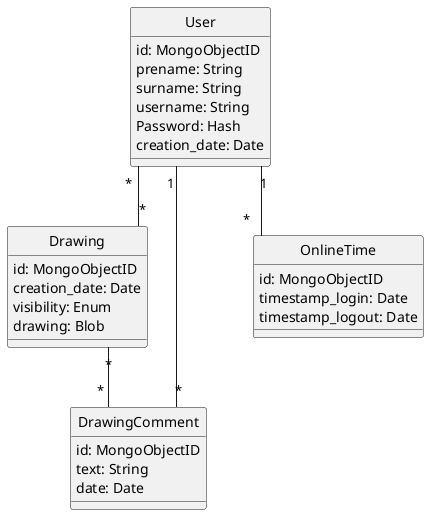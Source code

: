 @startuml


hide circle
skinparam linetype ortho
skinparam monochrome true
skinparam componentStyle uml2

entity User {
    id: MongoObjectID
    prename: String
    surname: String
    username: String
    Password: Hash
    creation_date: Date
}

entity Drawing {
    id: MongoObjectID
    creation_date: Date
    visibility: Enum
    drawing: Blob
}

entity DrawingComment {
    id: MongoObjectID
    text: String
    date: Date
}

entity OnlineTime {
    id: MongoObjectID
    timestamp_login: Date
    timestamp_logout: Date
}

User "*"--"*" Drawing
User "1"--"*" DrawingComment
Drawing "*"--"*" DrawingComment
User "1"--"*" OnlineTime
@enduml
